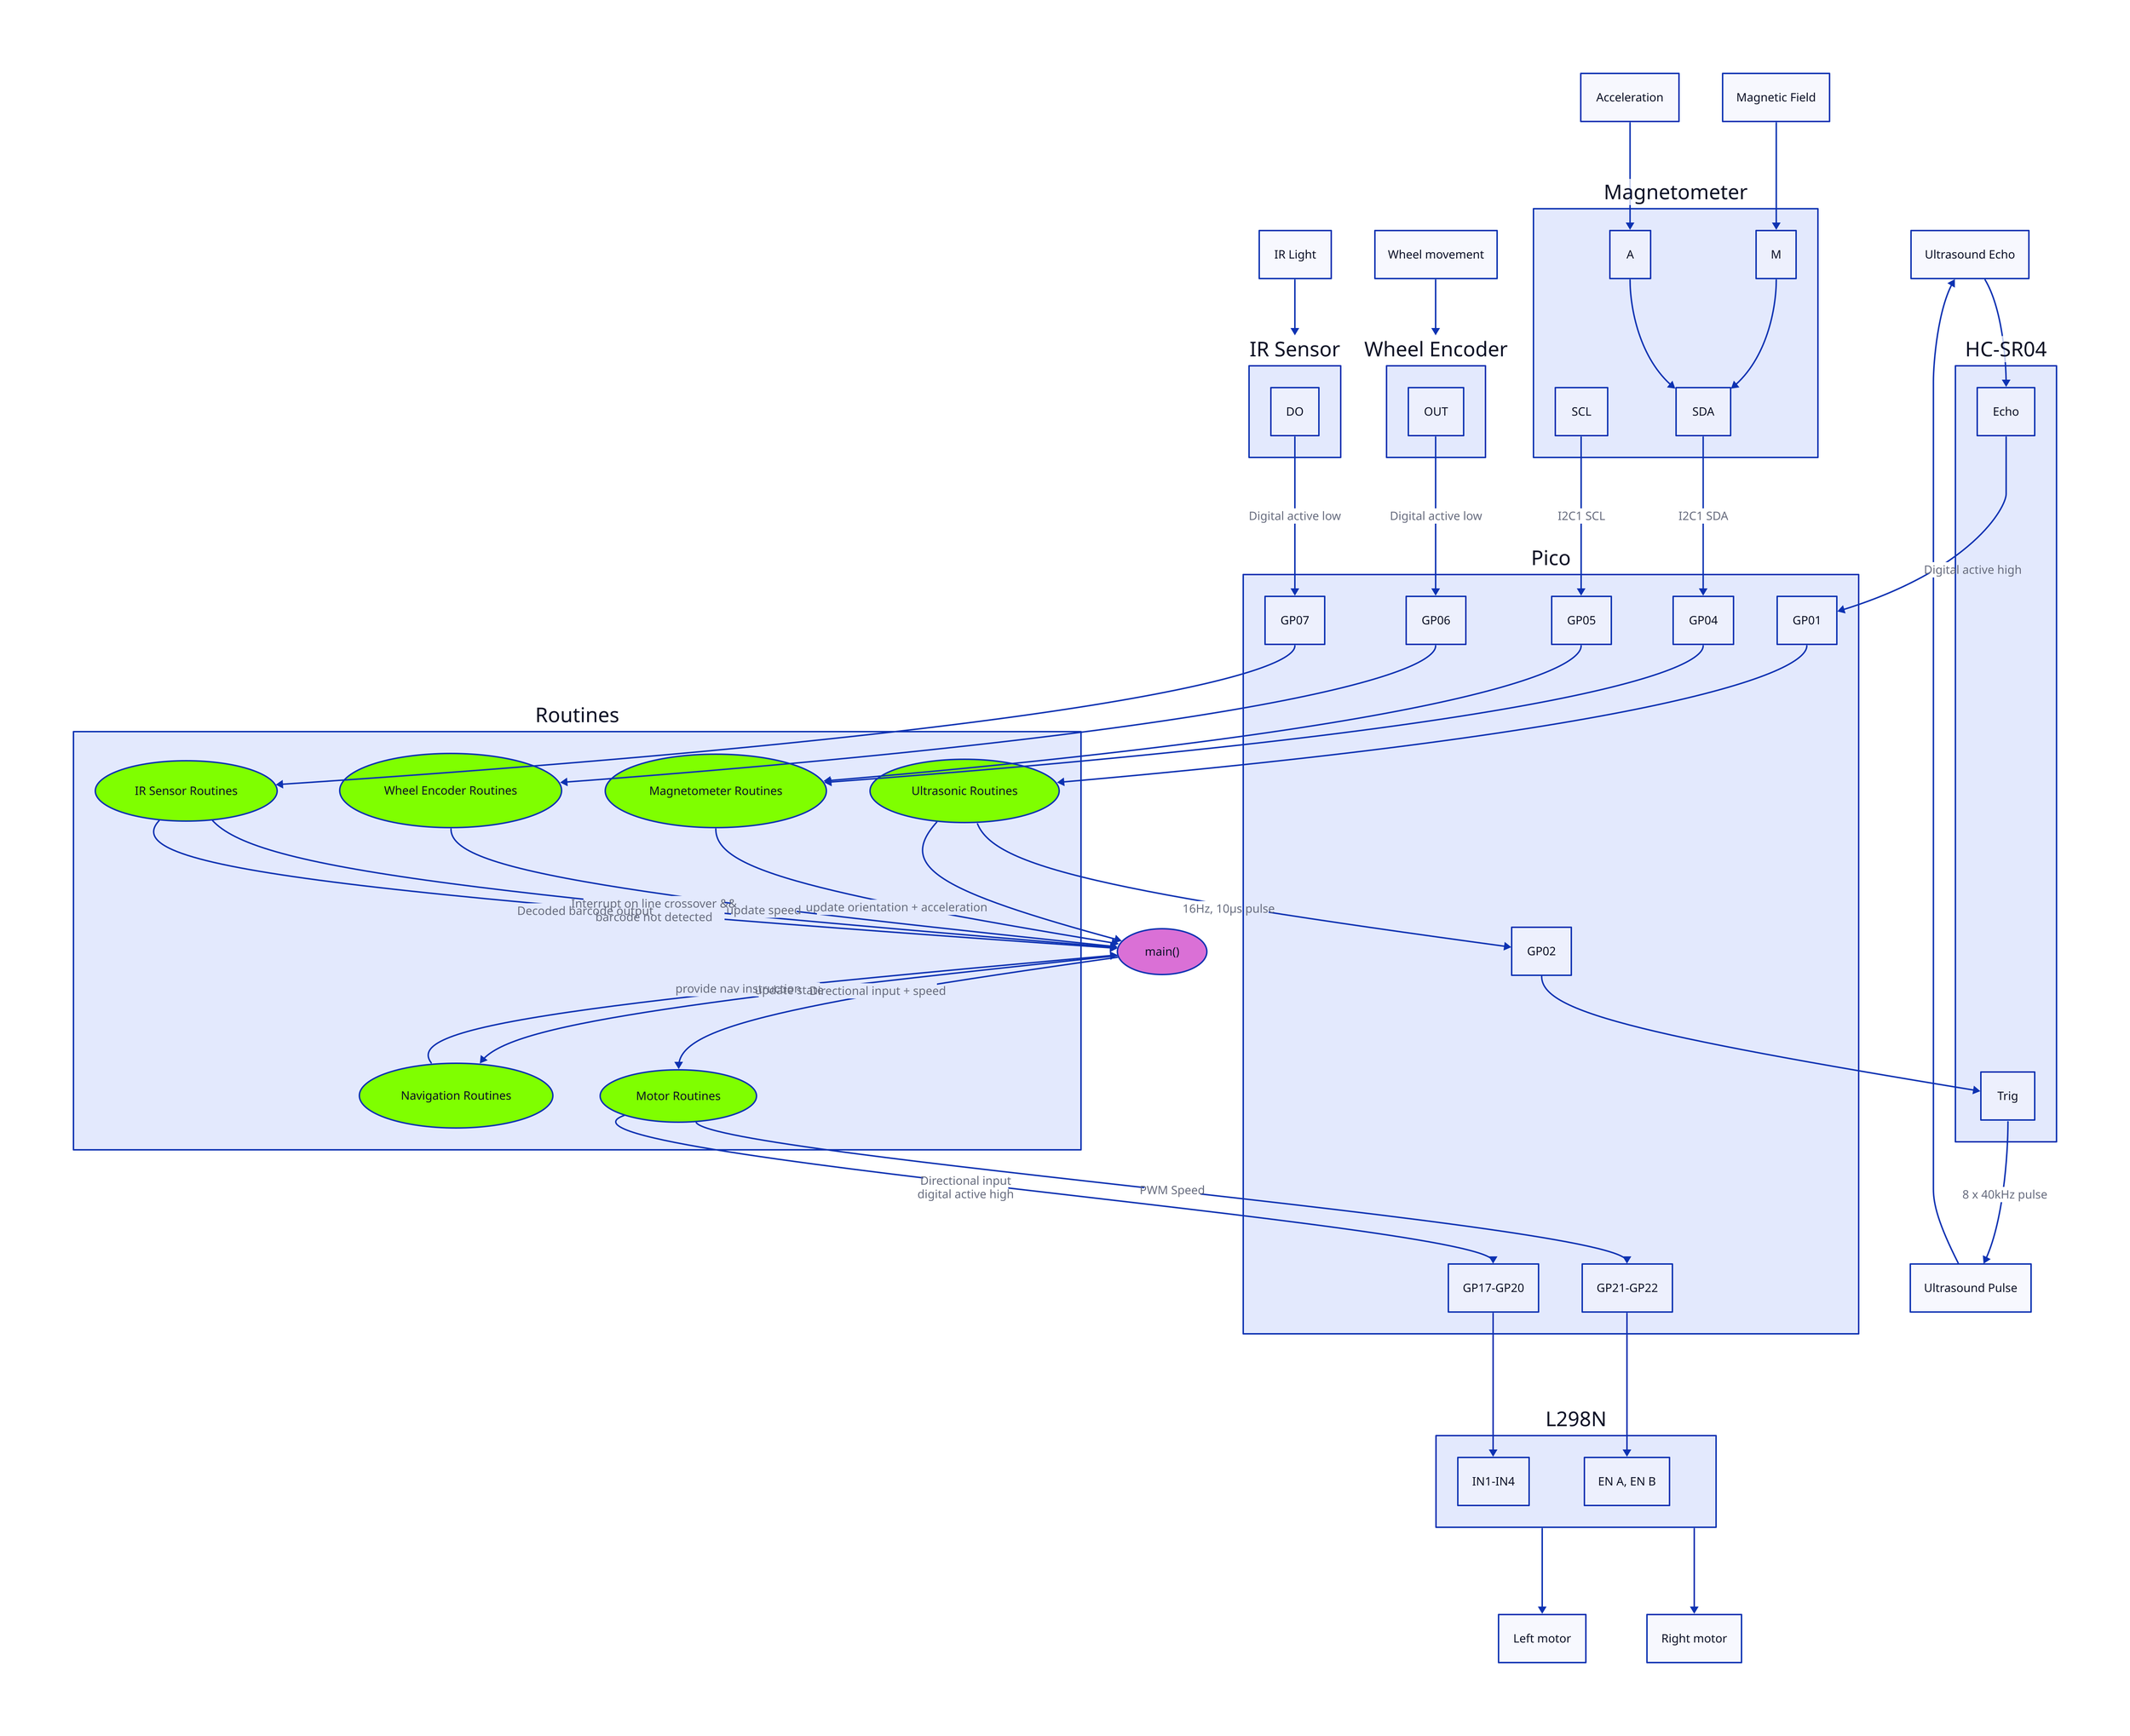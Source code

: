 main(): {
  style: {
    fill: orchid
  }
  shape: oval
}

"Ultrasound Echo" -> HC-SR04.Echo
HC-SR04.Echo -> Pico.GP01: Digital active high
Pico.GP01 -> Routines."Ultrasonic Routines"
Routines."Ultrasonic Routines" -> Pico.GP02: 16Hz, 10μs pulse
Pico.GP02 -> HC-SR04.Trig
HC-SR04.Trig -> "Ultrasound Pulse": 8 x 40kHz pulse
"Ultrasound Pulse" -> "Ultrasound Echo"
Routines."Ultrasonic Routines": {
  style: {
    fill: chartreuse
  }
  shape: oval
}
Routines."Ultrasonic Routines" -> main()

"Magnetic Field" -> Magnetometer.M
Acceleration -> Magnetometer.A
Magnetometer.M -> Magnetometer.SDA
Magnetometer.SDA -> Pico.GP04: I2C1 SDA
Magnetometer.SCL -> Pico.GP05: I2C1 SCL
Magnetometer.A -> Magnetometer.SDA
Pico.GP04 -> Routines."Magnetometer Routines"
Pico.GP05 -> Routines."Magnetometer Routines"
Routines."Magnetometer Routines" -> main(): update orientation + acceleration
Routines."Magnetometer Routines": {
  style: {
    fill: chartreuse
  }
  shape: oval
}

main() -> Routines."Navigation Routines": update state
Routines."Navigation Routines" -> main(): provide nav instruction
Routines."Navigation Routines": {
  style: {
    fill: chartreuse
  }
  shape: oval
}

"Wheel movement" -> "Wheel Encoder"
"Wheel Encoder".OUT -> Pico.GP06: Digital active low
Pico.GP06 -> Routines."Wheel Encoder Routines"
Routines."Wheel Encoder Routines": {
  style: {
    fill: chartreuse
  }
  shape: oval
}
Routines."Wheel Encoder Routines" -> main(): update speed

"IR Light" -> "IR Sensor"
"IR Sensor".DO -> Pico.GP07: Digital active low
Pico.GP07 -> Routines."IR Sensor Routines"
Routines."IR Sensor Routines": {
  style: {
    fill: chartreuse
  }
  shape: oval
}
Routines."IR Sensor Routines" -> main(): Interrupt on line crossover &&\nbarcode not detected
Routines."IR Sensor Routines" -> main(): Decoded barcode output

main() -> Routines."Motor Routines": Directional input + speed
Routines."Motor Routines" -> Pico."GP17-GP20": Directional input\ndigital active high
Routines."Motor Routines" -> Pico."GP21-GP22": PWM Speed
Routines."Motor Routines": {
  style: {
    fill: chartreuse
  }
  shape: oval
}

Pico."GP17-GP20" -> L298N."IN1-IN4"
Pico."GP21-GP22" -> L298N."EN A, EN B"
L298N -> "Left motor"
L298N -> "Right motor"
